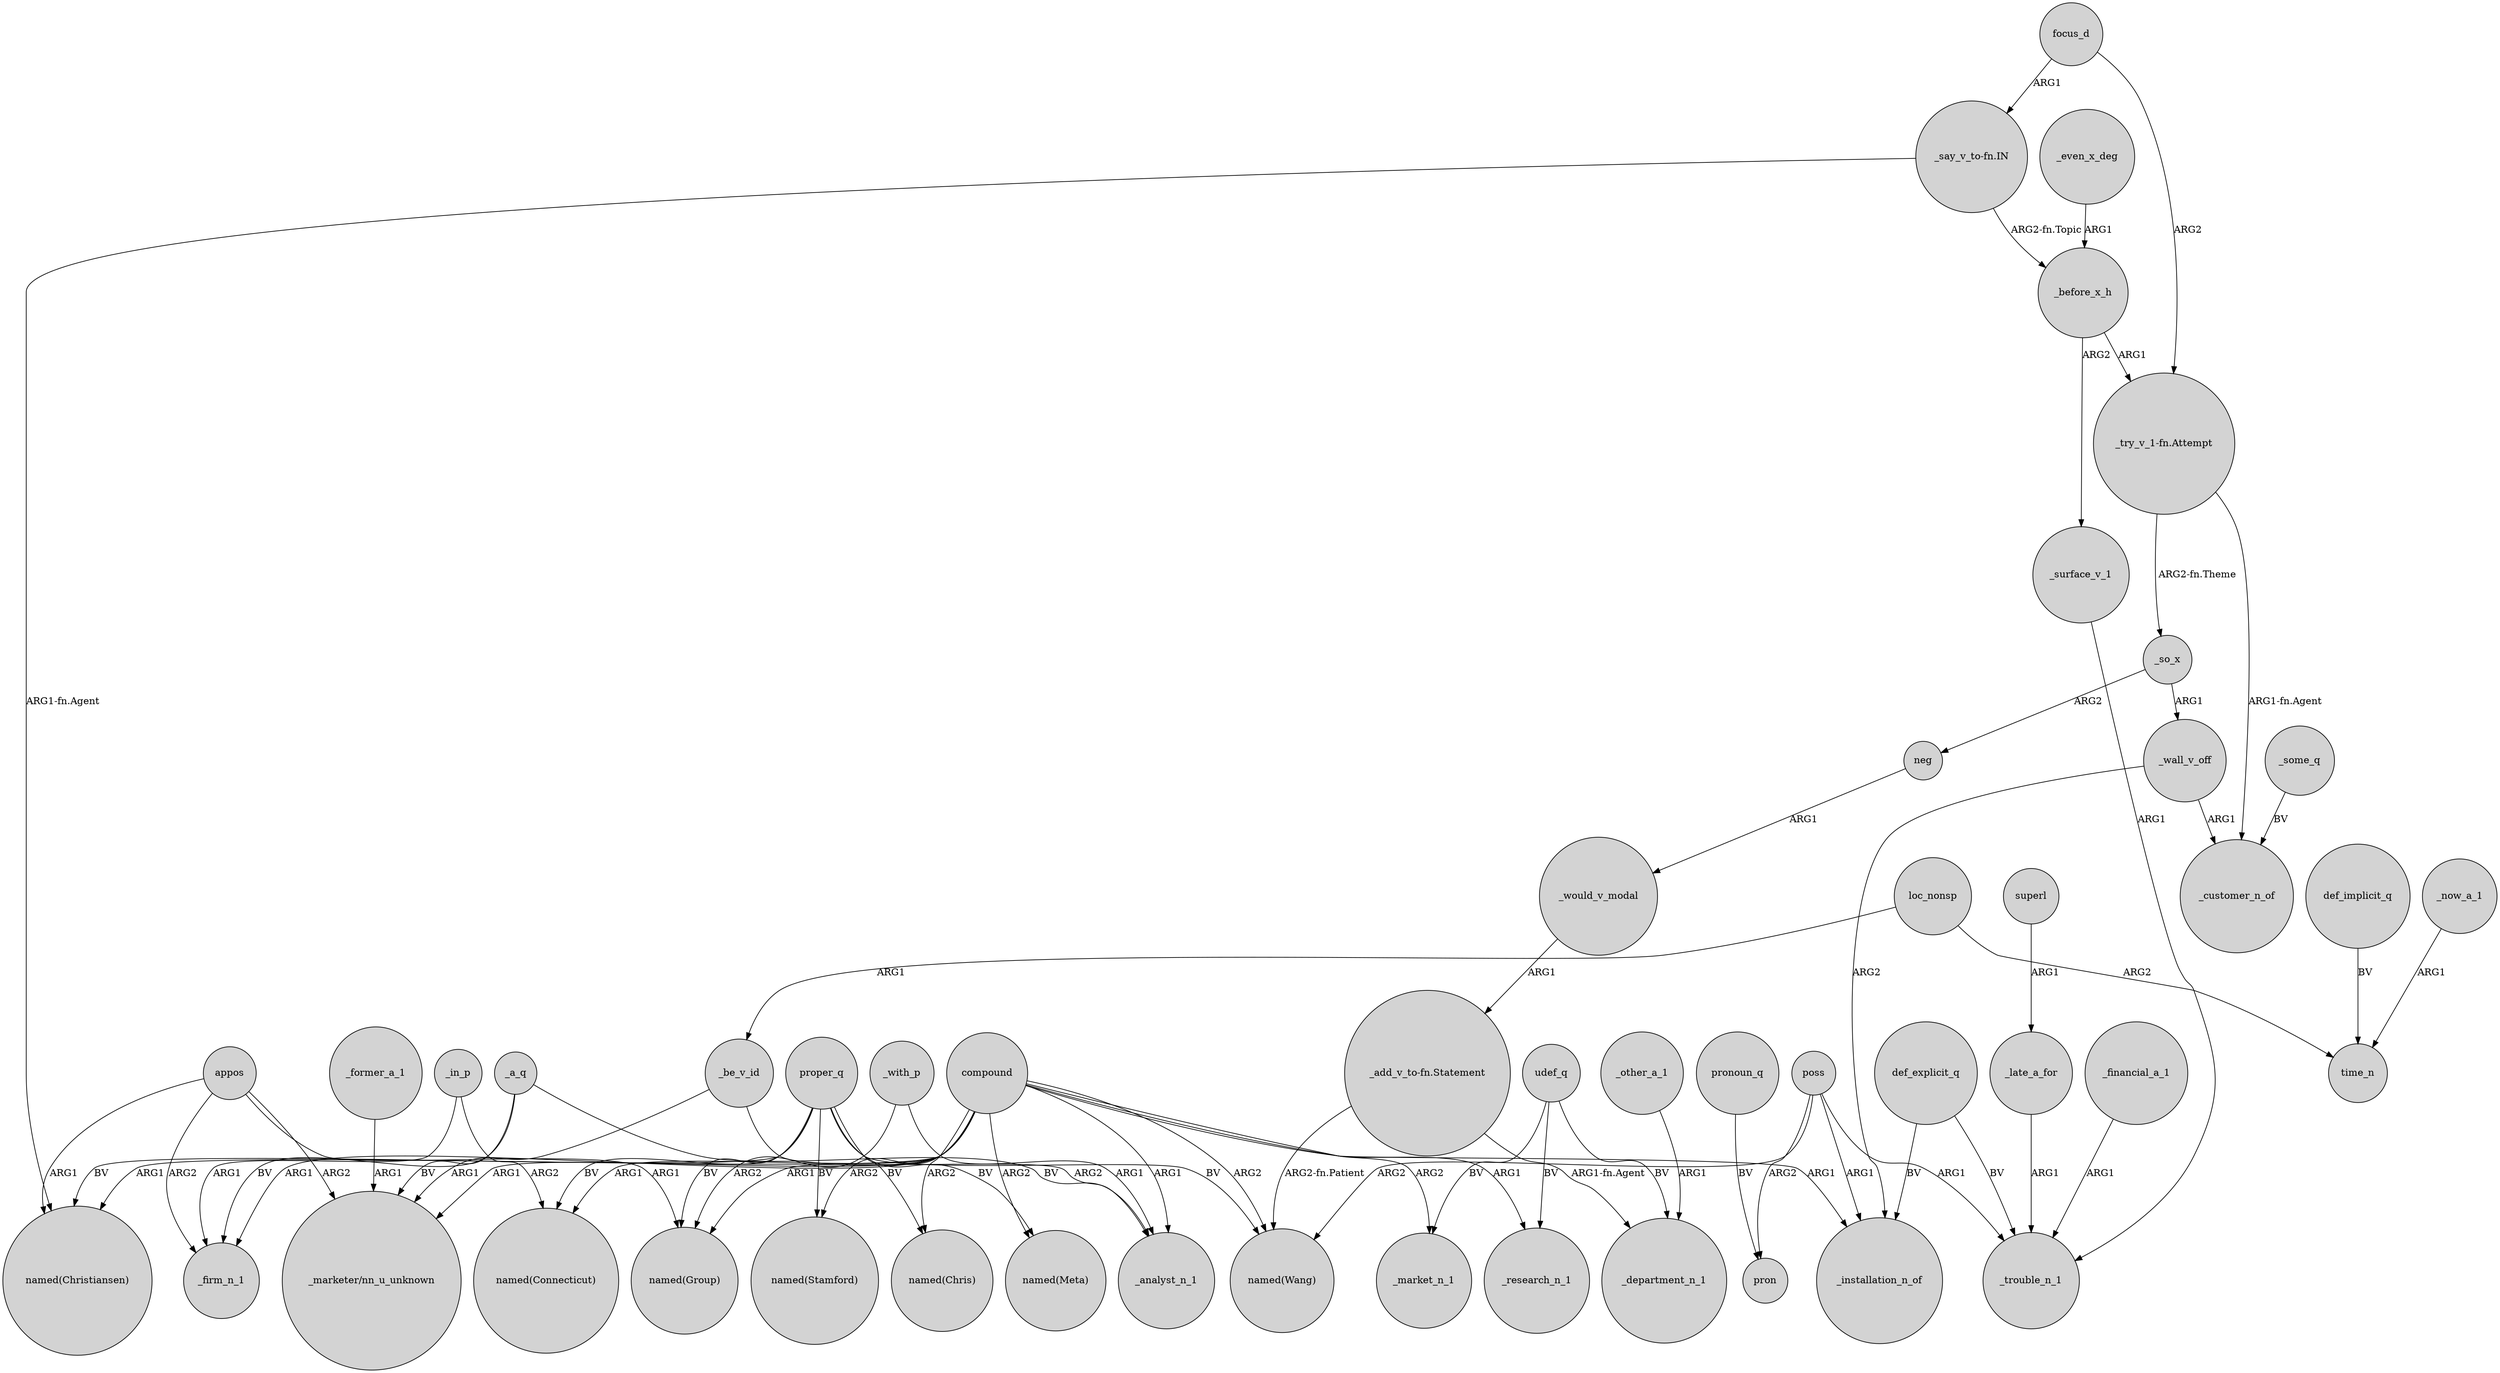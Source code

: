 digraph {
	node [shape=circle style=filled]
	compound -> "named(Christiansen)" [label=ARG1]
	compound -> _market_n_1 [label=ARG2]
	udef_q -> _department_n_1 [label=BV]
	neg -> _would_v_modal [label=ARG1]
	_a_q -> "_marketer/nn_u_unknown" [label=BV]
	_former_a_1 -> "_marketer/nn_u_unknown" [label=ARG1]
	compound -> "named(Stamford)" [label=ARG2]
	_even_x_deg -> _before_x_h [label=ARG1]
	poss -> pron [label=ARG2]
	appos -> _firm_n_1 [label=ARG2]
	"_try_v_1-fn.Attempt" -> _customer_n_of [label="ARG1-fn.Agent"]
	def_implicit_q -> time_n [label=BV]
	_with_p -> _analyst_n_1 [label=ARG1]
	def_explicit_q -> _installation_n_of [label=BV]
	proper_q -> "named(Chris)" [label=BV]
	udef_q -> _research_n_1 [label=BV]
	"_say_v_to-fn.IN" -> _before_x_h [label="ARG2-fn.Topic"]
	poss -> "named(Wang)" [label=ARG2]
	_a_q -> _firm_n_1 [label=BV]
	superl -> _late_a_for [label=ARG1]
	_so_x -> neg [label=ARG2]
	_some_q -> _customer_n_of [label=BV]
	"_add_v_to-fn.Statement" -> "named(Wang)" [label="ARG2-fn.Patient"]
	proper_q -> "named(Wang)" [label=BV]
	_wall_v_off -> _installation_n_of [label=ARG2]
	udef_q -> _market_n_1 [label=BV]
	focus_d -> "_try_v_1-fn.Attempt" [label=ARG2]
	"_try_v_1-fn.Attempt" -> _so_x [label="ARG2-fn.Theme"]
	compound -> _research_n_1 [label=ARG1]
	_be_v_id -> _analyst_n_1 [label=ARG2]
	loc_nonsp -> time_n [label=ARG2]
	compound -> "named(Group)" [label=ARG1]
	def_explicit_q -> _trouble_n_1 [label=BV]
	appos -> "named(Christiansen)" [label=ARG1]
	pronoun_q -> pron [label=BV]
	_would_v_modal -> "_add_v_to-fn.Statement" [label=ARG1]
	_before_x_h -> _surface_v_1 [label=ARG2]
	_before_x_h -> "_try_v_1-fn.Attempt" [label=ARG1]
	appos -> "named(Group)" [label=ARG1]
	_so_x -> _wall_v_off [label=ARG1]
	_with_p -> "named(Group)" [label=ARG2]
	proper_q -> "named(Christiansen)" [label=BV]
	proper_q -> "named(Meta)" [label=BV]
	_late_a_for -> _trouble_n_1 [label=ARG1]
	appos -> "_marketer/nn_u_unknown" [label=ARG2]
	_now_a_1 -> time_n [label=ARG1]
	_in_p -> _firm_n_1 [label=ARG1]
	compound -> "named(Connecticut)" [label=ARG1]
	proper_q -> "named(Stamford)" [label=BV]
	compound -> "named(Chris)" [label=ARG2]
	_financial_a_1 -> _trouble_n_1 [label=ARG1]
	compound -> "named(Meta)" [label=ARG2]
	compound -> _firm_n_1 [label=ARG1]
	poss -> _trouble_n_1 [label=ARG1]
	_in_p -> "named(Connecticut)" [label=ARG2]
	_surface_v_1 -> _trouble_n_1 [label=ARG1]
	loc_nonsp -> _be_v_id [label=ARG1]
	_be_v_id -> "_marketer/nn_u_unknown" [label=ARG1]
	_a_q -> _analyst_n_1 [label=BV]
	proper_q -> "named(Group)" [label=BV]
	proper_q -> "named(Connecticut)" [label=BV]
	"_add_v_to-fn.Statement" -> _department_n_1 [label="ARG1-fn.Agent"]
	compound -> "named(Wang)" [label=ARG2]
	_wall_v_off -> _customer_n_of [label=ARG1]
	compound -> _installation_n_of [label=ARG1]
	poss -> _installation_n_of [label=ARG1]
	compound -> "_marketer/nn_u_unknown" [label=ARG1]
	_other_a_1 -> _department_n_1 [label=ARG1]
	focus_d -> "_say_v_to-fn.IN" [label=ARG1]
	"_say_v_to-fn.IN" -> "named(Christiansen)" [label="ARG1-fn.Agent"]
	compound -> _analyst_n_1 [label=ARG1]
}
